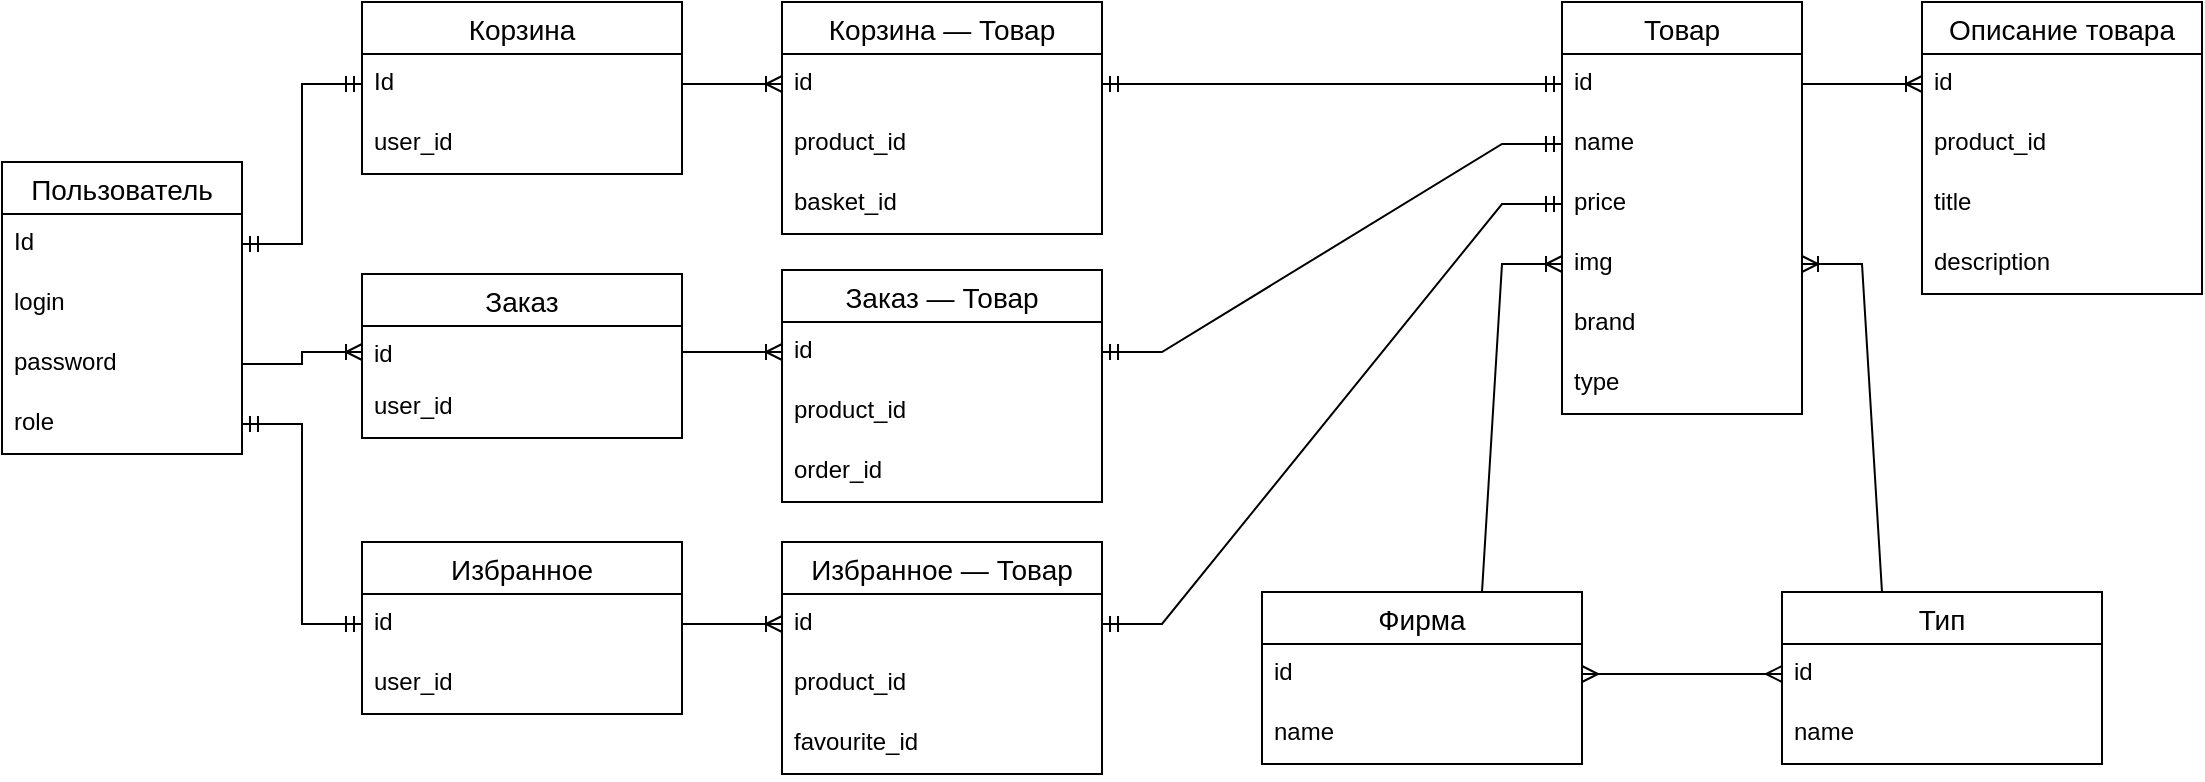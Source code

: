 <mxfile version="20.8.20" type="device"><diagram name="Страница 1" id="oa2RlY1B4k1ThMidUeZM"><mxGraphModel dx="2074" dy="756" grid="1" gridSize="10" guides="1" tooltips="1" connect="1" arrows="1" fold="1" page="1" pageScale="1" pageWidth="827" pageHeight="1169" math="0" shadow="0"><root><mxCell id="0"/><mxCell id="1" parent="0"/><mxCell id="4LVf3fliDxz_1lCjLFMi-1" value="Пользователь" style="swimlane;fontStyle=0;childLayout=stackLayout;horizontal=1;startSize=26;horizontalStack=0;resizeParent=1;resizeParentMax=0;resizeLast=0;collapsible=1;marginBottom=0;align=center;fontSize=14;" parent="1" vertex="1"><mxGeometry x="80" y="120" width="120" height="146" as="geometry"/></mxCell><mxCell id="4LVf3fliDxz_1lCjLFMi-2" value="Id" style="text;strokeColor=none;fillColor=none;spacingLeft=4;spacingRight=4;overflow=hidden;rotatable=0;points=[[0,0.5],[1,0.5]];portConstraint=eastwest;fontSize=12;" parent="4LVf3fliDxz_1lCjLFMi-1" vertex="1"><mxGeometry y="26" width="120" height="30" as="geometry"/></mxCell><mxCell id="4LVf3fliDxz_1lCjLFMi-3" value="login" style="text;strokeColor=none;fillColor=none;spacingLeft=4;spacingRight=4;overflow=hidden;rotatable=0;points=[[0,0.5],[1,0.5]];portConstraint=eastwest;fontSize=12;" parent="4LVf3fliDxz_1lCjLFMi-1" vertex="1"><mxGeometry y="56" width="120" height="30" as="geometry"/></mxCell><mxCell id="4LVf3fliDxz_1lCjLFMi-4" value="password" style="text;strokeColor=none;fillColor=none;spacingLeft=4;spacingRight=4;overflow=hidden;rotatable=0;points=[[0,0.5],[1,0.5]];portConstraint=eastwest;fontSize=12;" parent="4LVf3fliDxz_1lCjLFMi-1" vertex="1"><mxGeometry y="86" width="120" height="30" as="geometry"/></mxCell><mxCell id="4LVf3fliDxz_1lCjLFMi-7" value="role" style="text;strokeColor=none;fillColor=none;spacingLeft=4;spacingRight=4;overflow=hidden;rotatable=0;points=[[0,0.5],[1,0.5]];portConstraint=eastwest;fontSize=12;" parent="4LVf3fliDxz_1lCjLFMi-1" vertex="1"><mxGeometry y="116" width="120" height="30" as="geometry"/></mxCell><mxCell id="4LVf3fliDxz_1lCjLFMi-8" value="Корзина" style="swimlane;fontStyle=0;childLayout=stackLayout;horizontal=1;startSize=26;horizontalStack=0;resizeParent=1;resizeParentMax=0;resizeLast=0;collapsible=1;marginBottom=0;align=center;fontSize=14;" parent="1" vertex="1"><mxGeometry x="260" y="40" width="160" height="86" as="geometry"/></mxCell><mxCell id="4LVf3fliDxz_1lCjLFMi-9" value="Id" style="text;strokeColor=none;fillColor=none;spacingLeft=4;spacingRight=4;overflow=hidden;rotatable=0;points=[[0,0.5],[1,0.5]];portConstraint=eastwest;fontSize=12;" parent="4LVf3fliDxz_1lCjLFMi-8" vertex="1"><mxGeometry y="26" width="160" height="30" as="geometry"/></mxCell><mxCell id="4LVf3fliDxz_1lCjLFMi-10" value="user_id" style="text;strokeColor=none;fillColor=none;spacingLeft=4;spacingRight=4;overflow=hidden;rotatable=0;points=[[0,0.5],[1,0.5]];portConstraint=eastwest;fontSize=12;" parent="4LVf3fliDxz_1lCjLFMi-8" vertex="1"><mxGeometry y="56" width="160" height="30" as="geometry"/></mxCell><mxCell id="4LVf3fliDxz_1lCjLFMi-13" value="" style="edgeStyle=entityRelationEdgeStyle;fontSize=12;html=1;endArrow=ERmandOne;startArrow=ERmandOne;rounded=0;exitX=1;exitY=0.5;exitDx=0;exitDy=0;entryX=0;entryY=0.5;entryDx=0;entryDy=0;" parent="1" source="4LVf3fliDxz_1lCjLFMi-2" target="4LVf3fliDxz_1lCjLFMi-9" edge="1"><mxGeometry width="100" height="100" relative="1" as="geometry"><mxPoint x="360" y="440" as="sourcePoint"/><mxPoint x="460" y="340" as="targetPoint"/></mxGeometry></mxCell><mxCell id="4LVf3fliDxz_1lCjLFMi-14" value="Товар" style="swimlane;fontStyle=0;childLayout=stackLayout;horizontal=1;startSize=26;horizontalStack=0;resizeParent=1;resizeParentMax=0;resizeLast=0;collapsible=1;marginBottom=0;align=center;fontSize=14;" parent="1" vertex="1"><mxGeometry x="860" y="40" width="120" height="206" as="geometry"/></mxCell><mxCell id="4LVf3fliDxz_1lCjLFMi-15" value="id" style="text;strokeColor=none;fillColor=none;spacingLeft=4;spacingRight=4;overflow=hidden;rotatable=0;points=[[0,0.5],[1,0.5]];portConstraint=eastwest;fontSize=12;" parent="4LVf3fliDxz_1lCjLFMi-14" vertex="1"><mxGeometry y="26" width="120" height="30" as="geometry"/></mxCell><mxCell id="4LVf3fliDxz_1lCjLFMi-16" value="name" style="text;strokeColor=none;fillColor=none;spacingLeft=4;spacingRight=4;overflow=hidden;rotatable=0;points=[[0,0.5],[1,0.5]];portConstraint=eastwest;fontSize=12;" parent="4LVf3fliDxz_1lCjLFMi-14" vertex="1"><mxGeometry y="56" width="120" height="30" as="geometry"/></mxCell><mxCell id="4LVf3fliDxz_1lCjLFMi-17" value="price" style="text;strokeColor=none;fillColor=none;spacingLeft=4;spacingRight=4;overflow=hidden;rotatable=0;points=[[0,0.5],[1,0.5]];portConstraint=eastwest;fontSize=12;" parent="4LVf3fliDxz_1lCjLFMi-14" vertex="1"><mxGeometry y="86" width="120" height="30" as="geometry"/></mxCell><mxCell id="4LVf3fliDxz_1lCjLFMi-19" value="img" style="text;strokeColor=none;fillColor=none;spacingLeft=4;spacingRight=4;overflow=hidden;rotatable=0;points=[[0,0.5],[1,0.5]];portConstraint=eastwest;fontSize=12;" parent="4LVf3fliDxz_1lCjLFMi-14" vertex="1"><mxGeometry y="116" width="120" height="30" as="geometry"/></mxCell><mxCell id="rTJbIqsuHbZrVH6nDI8x-12" value="brand" style="text;strokeColor=none;fillColor=none;spacingLeft=4;spacingRight=4;overflow=hidden;rotatable=0;points=[[0,0.5],[1,0.5]];portConstraint=eastwest;fontSize=12;" parent="4LVf3fliDxz_1lCjLFMi-14" vertex="1"><mxGeometry y="146" width="120" height="30" as="geometry"/></mxCell><mxCell id="rTJbIqsuHbZrVH6nDI8x-13" value="type" style="text;strokeColor=none;fillColor=none;spacingLeft=4;spacingRight=4;overflow=hidden;rotatable=0;points=[[0,0.5],[1,0.5]];portConstraint=eastwest;fontSize=12;" parent="4LVf3fliDxz_1lCjLFMi-14" vertex="1"><mxGeometry y="176" width="120" height="30" as="geometry"/></mxCell><mxCell id="4LVf3fliDxz_1lCjLFMi-20" value="Описание товара" style="swimlane;fontStyle=0;childLayout=stackLayout;horizontal=1;startSize=26;horizontalStack=0;resizeParent=1;resizeParentMax=0;resizeLast=0;collapsible=1;marginBottom=0;align=center;fontSize=14;" parent="1" vertex="1"><mxGeometry x="1040" y="40" width="140" height="146" as="geometry"/></mxCell><mxCell id="4LVf3fliDxz_1lCjLFMi-21" value="id" style="text;strokeColor=none;fillColor=none;spacingLeft=4;spacingRight=4;overflow=hidden;rotatable=0;points=[[0,0.5],[1,0.5]];portConstraint=eastwest;fontSize=12;" parent="4LVf3fliDxz_1lCjLFMi-20" vertex="1"><mxGeometry y="26" width="140" height="30" as="geometry"/></mxCell><mxCell id="4LVf3fliDxz_1lCjLFMi-22" value="product_id" style="text;strokeColor=none;fillColor=none;spacingLeft=4;spacingRight=4;overflow=hidden;rotatable=0;points=[[0,0.5],[1,0.5]];portConstraint=eastwest;fontSize=12;" parent="4LVf3fliDxz_1lCjLFMi-20" vertex="1"><mxGeometry y="56" width="140" height="30" as="geometry"/></mxCell><mxCell id="4LVf3fliDxz_1lCjLFMi-24" value="title" style="text;strokeColor=none;fillColor=none;spacingLeft=4;spacingRight=4;overflow=hidden;rotatable=0;points=[[0,0.5],[1,0.5]];portConstraint=eastwest;fontSize=12;" parent="4LVf3fliDxz_1lCjLFMi-20" vertex="1"><mxGeometry y="86" width="140" height="30" as="geometry"/></mxCell><mxCell id="4LVf3fliDxz_1lCjLFMi-23" value="description" style="text;strokeColor=none;fillColor=none;spacingLeft=4;spacingRight=4;overflow=hidden;rotatable=0;points=[[0,0.5],[1,0.5]];portConstraint=eastwest;fontSize=12;" parent="4LVf3fliDxz_1lCjLFMi-20" vertex="1"><mxGeometry y="116" width="140" height="30" as="geometry"/></mxCell><mxCell id="4LVf3fliDxz_1lCjLFMi-26" value="" style="edgeStyle=entityRelationEdgeStyle;fontSize=12;html=1;endArrow=ERoneToMany;rounded=0;exitX=1;exitY=0.5;exitDx=0;exitDy=0;entryX=0;entryY=0.5;entryDx=0;entryDy=0;" parent="1" source="4LVf3fliDxz_1lCjLFMi-15" target="4LVf3fliDxz_1lCjLFMi-21" edge="1"><mxGeometry width="100" height="100" relative="1" as="geometry"><mxPoint x="1070" y="60" as="sourcePoint"/><mxPoint x="1040" y="130" as="targetPoint"/></mxGeometry></mxCell><mxCell id="4LVf3fliDxz_1lCjLFMi-27" value="Корзина — Товар" style="swimlane;fontStyle=0;childLayout=stackLayout;horizontal=1;startSize=26;horizontalStack=0;resizeParent=1;resizeParentMax=0;resizeLast=0;collapsible=1;marginBottom=0;align=center;fontSize=14;" parent="1" vertex="1"><mxGeometry x="470" y="40" width="160" height="116" as="geometry"/></mxCell><mxCell id="4LVf3fliDxz_1lCjLFMi-28" value="id" style="text;strokeColor=none;fillColor=none;spacingLeft=4;spacingRight=4;overflow=hidden;rotatable=0;points=[[0,0.5],[1,0.5]];portConstraint=eastwest;fontSize=12;" parent="4LVf3fliDxz_1lCjLFMi-27" vertex="1"><mxGeometry y="26" width="160" height="30" as="geometry"/></mxCell><mxCell id="4LVf3fliDxz_1lCjLFMi-29" value="product_id" style="text;strokeColor=none;fillColor=none;spacingLeft=4;spacingRight=4;overflow=hidden;rotatable=0;points=[[0,0.5],[1,0.5]];portConstraint=eastwest;fontSize=12;" parent="4LVf3fliDxz_1lCjLFMi-27" vertex="1"><mxGeometry y="56" width="160" height="30" as="geometry"/></mxCell><mxCell id="4LVf3fliDxz_1lCjLFMi-30" value="basket_id" style="text;strokeColor=none;fillColor=none;spacingLeft=4;spacingRight=4;overflow=hidden;rotatable=0;points=[[0,0.5],[1,0.5]];portConstraint=eastwest;fontSize=12;" parent="4LVf3fliDxz_1lCjLFMi-27" vertex="1"><mxGeometry y="86" width="160" height="30" as="geometry"/></mxCell><mxCell id="4LVf3fliDxz_1lCjLFMi-31" value="" style="edgeStyle=entityRelationEdgeStyle;fontSize=12;html=1;endArrow=ERoneToMany;rounded=0;exitX=1;exitY=0.5;exitDx=0;exitDy=0;entryX=0;entryY=0.5;entryDx=0;entryDy=0;" parent="1" source="4LVf3fliDxz_1lCjLFMi-9" target="4LVf3fliDxz_1lCjLFMi-28" edge="1"><mxGeometry width="100" height="100" relative="1" as="geometry"><mxPoint x="360" y="240" as="sourcePoint"/><mxPoint x="460" y="140" as="targetPoint"/></mxGeometry></mxCell><mxCell id="4LVf3fliDxz_1lCjLFMi-32" value="" style="edgeStyle=entityRelationEdgeStyle;fontSize=12;html=1;endArrow=ERmandOne;startArrow=ERmandOne;rounded=0;entryX=1;entryY=0.5;entryDx=0;entryDy=0;exitX=0;exitY=0.5;exitDx=0;exitDy=0;" parent="1" source="4LVf3fliDxz_1lCjLFMi-15" target="4LVf3fliDxz_1lCjLFMi-28" edge="1"><mxGeometry width="100" height="100" relative="1" as="geometry"><mxPoint x="360" y="240" as="sourcePoint"/><mxPoint x="460" y="140" as="targetPoint"/></mxGeometry></mxCell><mxCell id="rTJbIqsuHbZrVH6nDI8x-1" value="Фирма" style="swimlane;fontStyle=0;childLayout=stackLayout;horizontal=1;startSize=26;horizontalStack=0;resizeParent=1;resizeParentMax=0;resizeLast=0;collapsible=1;marginBottom=0;align=center;fontSize=14;" parent="1" vertex="1"><mxGeometry x="710" y="335" width="160" height="86" as="geometry"/></mxCell><mxCell id="rTJbIqsuHbZrVH6nDI8x-2" value="id" style="text;strokeColor=none;fillColor=none;spacingLeft=4;spacingRight=4;overflow=hidden;rotatable=0;points=[[0,0.5],[1,0.5]];portConstraint=eastwest;fontSize=12;" parent="rTJbIqsuHbZrVH6nDI8x-1" vertex="1"><mxGeometry y="26" width="160" height="30" as="geometry"/></mxCell><mxCell id="rTJbIqsuHbZrVH6nDI8x-3" value="name" style="text;strokeColor=none;fillColor=none;spacingLeft=4;spacingRight=4;overflow=hidden;rotatable=0;points=[[0,0.5],[1,0.5]];portConstraint=eastwest;fontSize=12;" parent="rTJbIqsuHbZrVH6nDI8x-1" vertex="1"><mxGeometry y="56" width="160" height="30" as="geometry"/></mxCell><mxCell id="rTJbIqsuHbZrVH6nDI8x-5" value="Тип" style="swimlane;fontStyle=0;childLayout=stackLayout;horizontal=1;startSize=26;horizontalStack=0;resizeParent=1;resizeParentMax=0;resizeLast=0;collapsible=1;marginBottom=0;align=center;fontSize=14;" parent="1" vertex="1"><mxGeometry x="970" y="335" width="160" height="86" as="geometry"/></mxCell><mxCell id="rTJbIqsuHbZrVH6nDI8x-6" value="id" style="text;strokeColor=none;fillColor=none;spacingLeft=4;spacingRight=4;overflow=hidden;rotatable=0;points=[[0,0.5],[1,0.5]];portConstraint=eastwest;fontSize=12;" parent="rTJbIqsuHbZrVH6nDI8x-5" vertex="1"><mxGeometry y="26" width="160" height="30" as="geometry"/></mxCell><mxCell id="rTJbIqsuHbZrVH6nDI8x-7" value="name" style="text;strokeColor=none;fillColor=none;spacingLeft=4;spacingRight=4;overflow=hidden;rotatable=0;points=[[0,0.5],[1,0.5]];portConstraint=eastwest;fontSize=12;" parent="rTJbIqsuHbZrVH6nDI8x-5" vertex="1"><mxGeometry y="56" width="160" height="30" as="geometry"/></mxCell><mxCell id="rTJbIqsuHbZrVH6nDI8x-9" value="" style="edgeStyle=entityRelationEdgeStyle;fontSize=12;html=1;endArrow=ERoneToMany;rounded=0;exitX=0.5;exitY=0;exitDx=0;exitDy=0;entryX=0;entryY=0.5;entryDx=0;entryDy=0;" parent="1" source="rTJbIqsuHbZrVH6nDI8x-1" target="4LVf3fliDxz_1lCjLFMi-19" edge="1"><mxGeometry width="100" height="100" relative="1" as="geometry"><mxPoint x="780" y="440" as="sourcePoint"/><mxPoint x="880" y="340" as="targetPoint"/></mxGeometry></mxCell><mxCell id="rTJbIqsuHbZrVH6nDI8x-10" value="" style="edgeStyle=entityRelationEdgeStyle;fontSize=12;html=1;endArrow=ERoneToMany;rounded=0;entryX=1;entryY=0.5;entryDx=0;entryDy=0;exitX=0.5;exitY=0;exitDx=0;exitDy=0;" parent="1" source="rTJbIqsuHbZrVH6nDI8x-5" target="4LVf3fliDxz_1lCjLFMi-19" edge="1"><mxGeometry width="100" height="100" relative="1" as="geometry"><mxPoint x="830" y="440" as="sourcePoint"/><mxPoint x="930" y="340" as="targetPoint"/></mxGeometry></mxCell><mxCell id="rTJbIqsuHbZrVH6nDI8x-11" value="" style="edgeStyle=entityRelationEdgeStyle;fontSize=12;html=1;endArrow=ERmany;startArrow=ERmany;rounded=0;entryX=0;entryY=0.5;entryDx=0;entryDy=0;exitX=1;exitY=0.5;exitDx=0;exitDy=0;" parent="1" source="rTJbIqsuHbZrVH6nDI8x-2" target="rTJbIqsuHbZrVH6nDI8x-6" edge="1"><mxGeometry width="100" height="100" relative="1" as="geometry"><mxPoint x="900" y="365" as="sourcePoint"/><mxPoint x="930" y="385" as="targetPoint"/></mxGeometry></mxCell><mxCell id="ud9LRqUqNsZsljjuCZyK-1" value="Заказ" style="swimlane;fontStyle=0;childLayout=stackLayout;horizontal=1;startSize=26;horizontalStack=0;resizeParent=1;resizeParentMax=0;resizeLast=0;collapsible=1;marginBottom=0;align=center;fontSize=14;" parent="1" vertex="1"><mxGeometry x="260" y="176" width="160" height="82" as="geometry"/></mxCell><mxCell id="ud9LRqUqNsZsljjuCZyK-2" value="id" style="text;strokeColor=none;fillColor=none;spacingLeft=4;spacingRight=4;overflow=hidden;rotatable=0;points=[[0,0.5],[1,0.5]];portConstraint=eastwest;fontSize=12;" parent="ud9LRqUqNsZsljjuCZyK-1" vertex="1"><mxGeometry y="26" width="160" height="26" as="geometry"/></mxCell><mxCell id="ud9LRqUqNsZsljjuCZyK-4" value="user_id" style="text;strokeColor=none;fillColor=none;spacingLeft=4;spacingRight=4;overflow=hidden;rotatable=0;points=[[0,0.5],[1,0.5]];portConstraint=eastwest;fontSize=12;" parent="ud9LRqUqNsZsljjuCZyK-1" vertex="1"><mxGeometry y="52" width="160" height="30" as="geometry"/></mxCell><mxCell id="ud9LRqUqNsZsljjuCZyK-5" value="" style="edgeStyle=entityRelationEdgeStyle;fontSize=12;html=1;endArrow=ERoneToMany;rounded=0;exitX=1;exitY=0.5;exitDx=0;exitDy=0;entryX=0;entryY=0.5;entryDx=0;entryDy=0;" parent="1" source="4LVf3fliDxz_1lCjLFMi-4" target="ud9LRqUqNsZsljjuCZyK-2" edge="1"><mxGeometry width="100" height="100" relative="1" as="geometry"><mxPoint x="780" y="430" as="sourcePoint"/><mxPoint x="880" y="330" as="targetPoint"/></mxGeometry></mxCell><mxCell id="R8U3-60f8o14WeRR0iw3-2" value="Заказ — Товар" style="swimlane;fontStyle=0;childLayout=stackLayout;horizontal=1;startSize=26;horizontalStack=0;resizeParent=1;resizeParentMax=0;resizeLast=0;collapsible=1;marginBottom=0;align=center;fontSize=14;" parent="1" vertex="1"><mxGeometry x="470" y="174" width="160" height="116" as="geometry"/></mxCell><mxCell id="R8U3-60f8o14WeRR0iw3-3" value="id" style="text;strokeColor=none;fillColor=none;spacingLeft=4;spacingRight=4;overflow=hidden;rotatable=0;points=[[0,0.5],[1,0.5]];portConstraint=eastwest;fontSize=12;" parent="R8U3-60f8o14WeRR0iw3-2" vertex="1"><mxGeometry y="26" width="160" height="30" as="geometry"/></mxCell><mxCell id="R8U3-60f8o14WeRR0iw3-4" value="product_id" style="text;strokeColor=none;fillColor=none;spacingLeft=4;spacingRight=4;overflow=hidden;rotatable=0;points=[[0,0.5],[1,0.5]];portConstraint=eastwest;fontSize=12;" parent="R8U3-60f8o14WeRR0iw3-2" vertex="1"><mxGeometry y="56" width="160" height="30" as="geometry"/></mxCell><mxCell id="R8U3-60f8o14WeRR0iw3-5" value="order_id" style="text;strokeColor=none;fillColor=none;spacingLeft=4;spacingRight=4;overflow=hidden;rotatable=0;points=[[0,0.5],[1,0.5]];portConstraint=eastwest;fontSize=12;" parent="R8U3-60f8o14WeRR0iw3-2" vertex="1"><mxGeometry y="86" width="160" height="30" as="geometry"/></mxCell><mxCell id="R8U3-60f8o14WeRR0iw3-6" value="" style="edgeStyle=entityRelationEdgeStyle;fontSize=12;html=1;endArrow=ERoneToMany;rounded=0;exitX=1;exitY=0.5;exitDx=0;exitDy=0;entryX=0;entryY=0.5;entryDx=0;entryDy=0;" parent="1" source="ud9LRqUqNsZsljjuCZyK-2" target="R8U3-60f8o14WeRR0iw3-3" edge="1"><mxGeometry width="100" height="100" relative="1" as="geometry"><mxPoint x="780" y="440" as="sourcePoint"/><mxPoint x="880" y="340" as="targetPoint"/></mxGeometry></mxCell><mxCell id="R8U3-60f8o14WeRR0iw3-7" value="" style="edgeStyle=entityRelationEdgeStyle;fontSize=12;html=1;endArrow=ERmandOne;startArrow=ERmandOne;rounded=0;exitX=1;exitY=0.5;exitDx=0;exitDy=0;entryX=0;entryY=0.5;entryDx=0;entryDy=0;" parent="1" source="R8U3-60f8o14WeRR0iw3-3" target="4LVf3fliDxz_1lCjLFMi-16" edge="1"><mxGeometry width="100" height="100" relative="1" as="geometry"><mxPoint x="780" y="440" as="sourcePoint"/><mxPoint x="880" y="340" as="targetPoint"/></mxGeometry></mxCell><mxCell id="YEJv6Td80HrZLIe4ixmk-1" value="Избранное" style="swimlane;fontStyle=0;childLayout=stackLayout;horizontal=1;startSize=26;horizontalStack=0;resizeParent=1;resizeParentMax=0;resizeLast=0;collapsible=1;marginBottom=0;align=center;fontSize=14;" vertex="1" parent="1"><mxGeometry x="260" y="310" width="160" height="86" as="geometry"/></mxCell><mxCell id="YEJv6Td80HrZLIe4ixmk-2" value="id" style="text;strokeColor=none;fillColor=none;spacingLeft=4;spacingRight=4;overflow=hidden;rotatable=0;points=[[0,0.5],[1,0.5]];portConstraint=eastwest;fontSize=12;" vertex="1" parent="YEJv6Td80HrZLIe4ixmk-1"><mxGeometry y="26" width="160" height="30" as="geometry"/></mxCell><mxCell id="YEJv6Td80HrZLIe4ixmk-3" value="user_id" style="text;strokeColor=none;fillColor=none;spacingLeft=4;spacingRight=4;overflow=hidden;rotatable=0;points=[[0,0.5],[1,0.5]];portConstraint=eastwest;fontSize=12;" vertex="1" parent="YEJv6Td80HrZLIe4ixmk-1"><mxGeometry y="56" width="160" height="30" as="geometry"/></mxCell><mxCell id="YEJv6Td80HrZLIe4ixmk-5" value="Избранное — Товар" style="swimlane;fontStyle=0;childLayout=stackLayout;horizontal=1;startSize=26;horizontalStack=0;resizeParent=1;resizeParentMax=0;resizeLast=0;collapsible=1;marginBottom=0;align=center;fontSize=14;" vertex="1" parent="1"><mxGeometry x="470" y="310" width="160" height="116" as="geometry"/></mxCell><mxCell id="YEJv6Td80HrZLIe4ixmk-6" value="id " style="text;strokeColor=none;fillColor=none;spacingLeft=4;spacingRight=4;overflow=hidden;rotatable=0;points=[[0,0.5],[1,0.5]];portConstraint=eastwest;fontSize=12;" vertex="1" parent="YEJv6Td80HrZLIe4ixmk-5"><mxGeometry y="26" width="160" height="30" as="geometry"/></mxCell><mxCell id="YEJv6Td80HrZLIe4ixmk-7" value="product_id" style="text;strokeColor=none;fillColor=none;spacingLeft=4;spacingRight=4;overflow=hidden;rotatable=0;points=[[0,0.5],[1,0.5]];portConstraint=eastwest;fontSize=12;" vertex="1" parent="YEJv6Td80HrZLIe4ixmk-5"><mxGeometry y="56" width="160" height="30" as="geometry"/></mxCell><mxCell id="YEJv6Td80HrZLIe4ixmk-8" value="favourite_id" style="text;strokeColor=none;fillColor=none;spacingLeft=4;spacingRight=4;overflow=hidden;rotatable=0;points=[[0,0.5],[1,0.5]];portConstraint=eastwest;fontSize=12;" vertex="1" parent="YEJv6Td80HrZLIe4ixmk-5"><mxGeometry y="86" width="160" height="30" as="geometry"/></mxCell><mxCell id="YEJv6Td80HrZLIe4ixmk-9" value="" style="edgeStyle=entityRelationEdgeStyle;fontSize=12;html=1;endArrow=ERmandOne;startArrow=ERmandOne;rounded=0;exitX=1;exitY=0.5;exitDx=0;exitDy=0;entryX=0;entryY=0.5;entryDx=0;entryDy=0;" edge="1" parent="1" source="4LVf3fliDxz_1lCjLFMi-7" target="YEJv6Td80HrZLIe4ixmk-2"><mxGeometry width="100" height="100" relative="1" as="geometry"><mxPoint x="670" y="420" as="sourcePoint"/><mxPoint x="770" y="320" as="targetPoint"/></mxGeometry></mxCell><mxCell id="YEJv6Td80HrZLIe4ixmk-10" value="" style="edgeStyle=entityRelationEdgeStyle;fontSize=12;html=1;endArrow=ERmandOne;startArrow=ERmandOne;rounded=0;exitX=1;exitY=0.5;exitDx=0;exitDy=0;entryX=0;entryY=0.5;entryDx=0;entryDy=0;" edge="1" parent="1" source="YEJv6Td80HrZLIe4ixmk-6" target="4LVf3fliDxz_1lCjLFMi-17"><mxGeometry width="100" height="100" relative="1" as="geometry"><mxPoint x="670" y="420" as="sourcePoint"/><mxPoint x="770" y="320" as="targetPoint"/></mxGeometry></mxCell><mxCell id="YEJv6Td80HrZLIe4ixmk-11" value="" style="edgeStyle=entityRelationEdgeStyle;fontSize=12;html=1;endArrow=ERoneToMany;rounded=0;exitX=1;exitY=0.5;exitDx=0;exitDy=0;entryX=0;entryY=0.5;entryDx=0;entryDy=0;" edge="1" parent="1" source="YEJv6Td80HrZLIe4ixmk-2" target="YEJv6Td80HrZLIe4ixmk-6"><mxGeometry width="100" height="100" relative="1" as="geometry"><mxPoint x="670" y="420" as="sourcePoint"/><mxPoint x="770" y="320" as="targetPoint"/></mxGeometry></mxCell></root></mxGraphModel></diagram></mxfile>